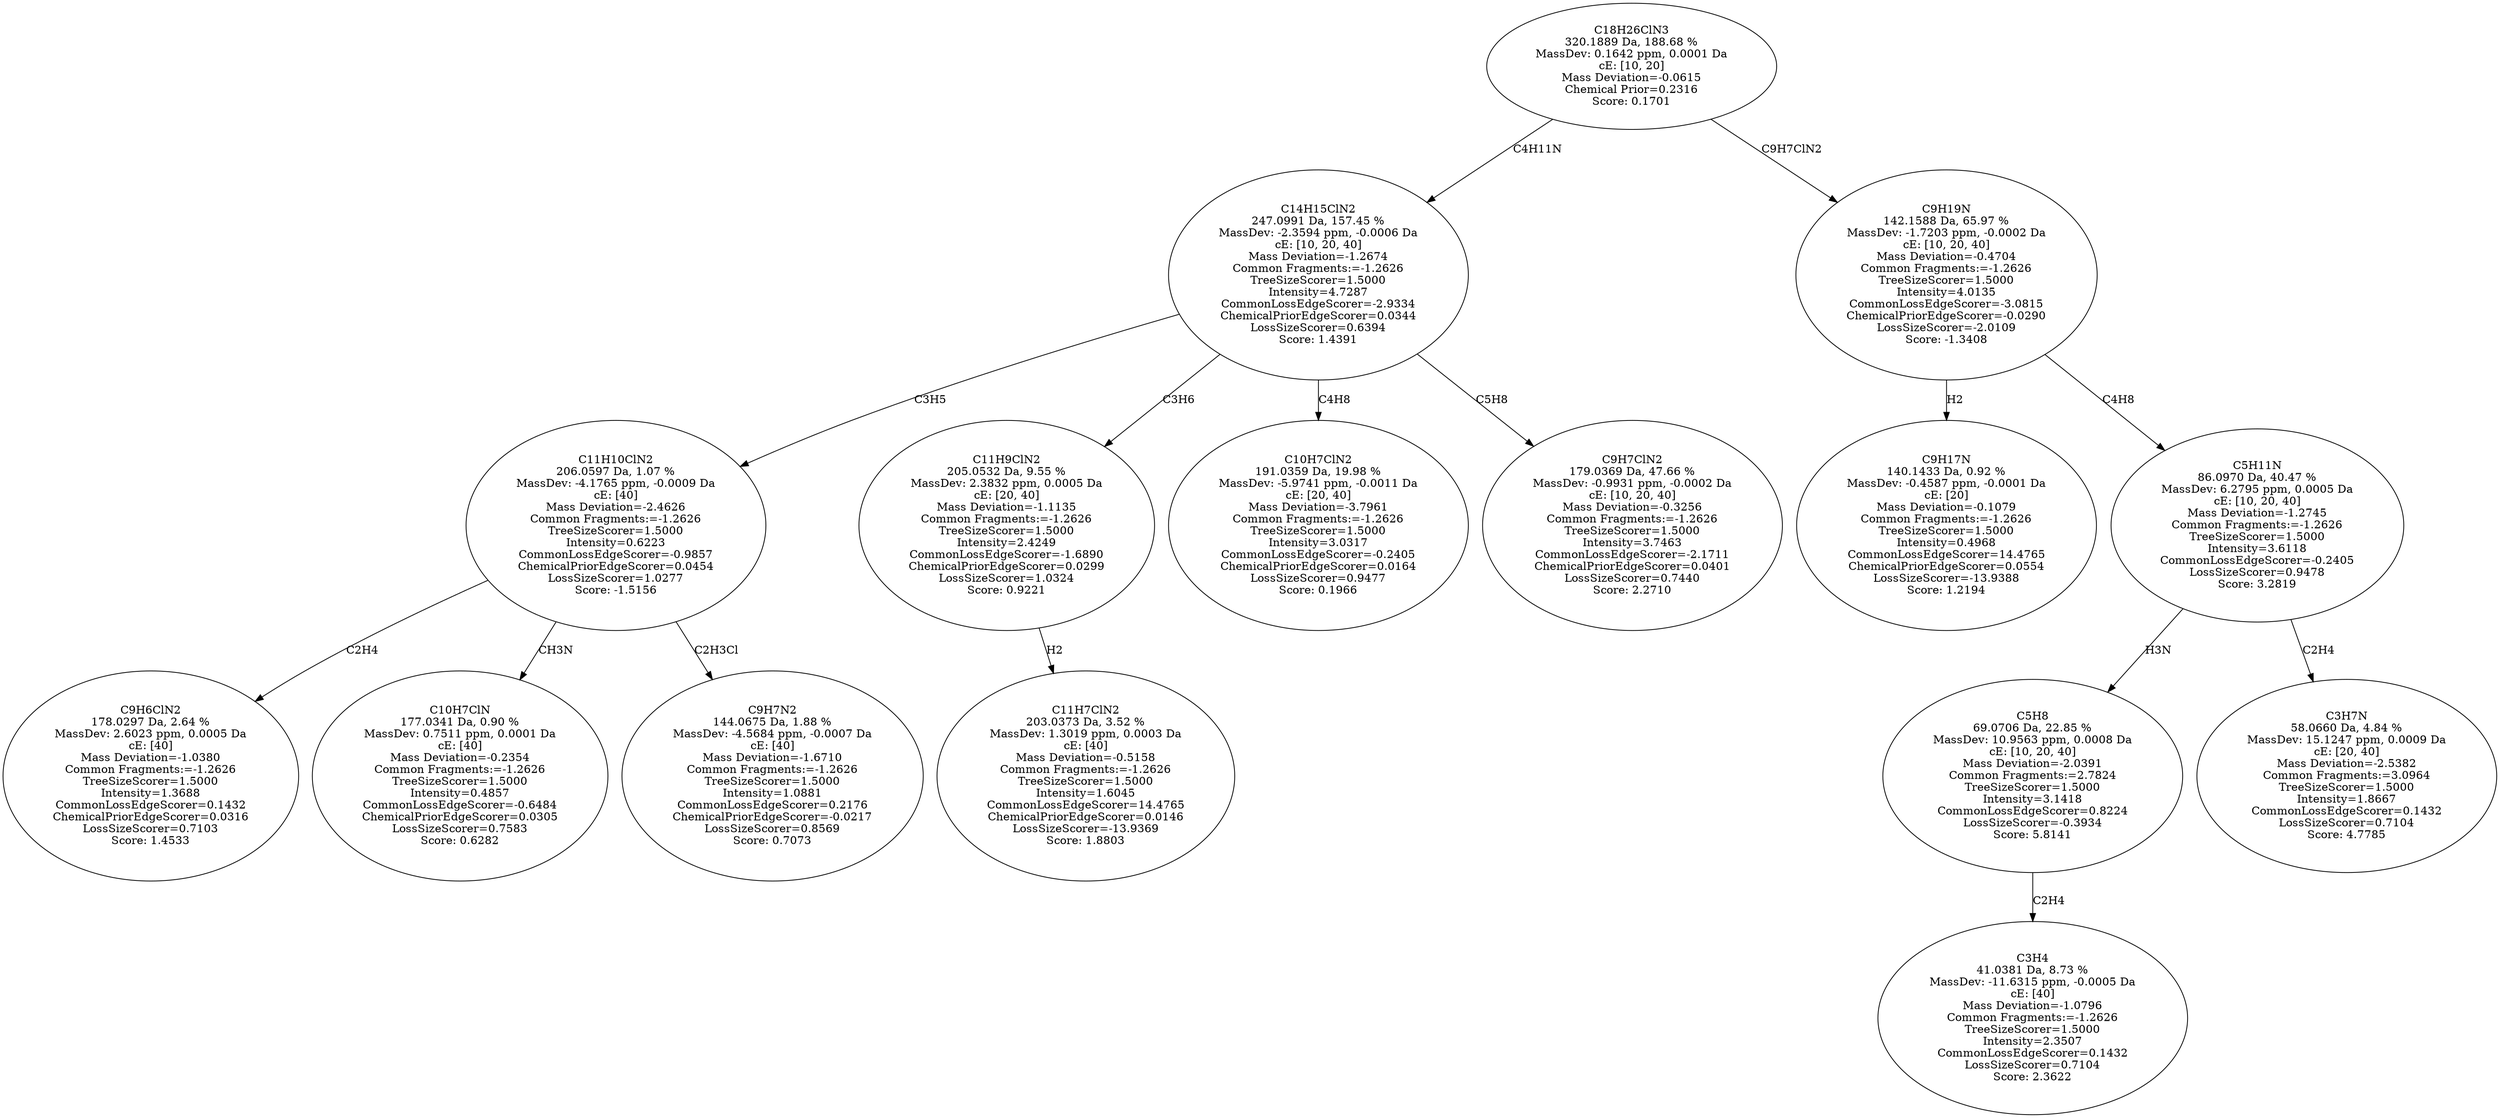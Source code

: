 strict digraph {
v1 [label="C9H6ClN2\n178.0297 Da, 2.64 %\nMassDev: 2.6023 ppm, 0.0005 Da\ncE: [40]\nMass Deviation=-1.0380\nCommon Fragments:=-1.2626\nTreeSizeScorer=1.5000\nIntensity=1.3688\nCommonLossEdgeScorer=0.1432\nChemicalPriorEdgeScorer=0.0316\nLossSizeScorer=0.7103\nScore: 1.4533"];
v2 [label="C10H7ClN\n177.0341 Da, 0.90 %\nMassDev: 0.7511 ppm, 0.0001 Da\ncE: [40]\nMass Deviation=-0.2354\nCommon Fragments:=-1.2626\nTreeSizeScorer=1.5000\nIntensity=0.4857\nCommonLossEdgeScorer=-0.6484\nChemicalPriorEdgeScorer=0.0305\nLossSizeScorer=0.7583\nScore: 0.6282"];
v3 [label="C9H7N2\n144.0675 Da, 1.88 %\nMassDev: -4.5684 ppm, -0.0007 Da\ncE: [40]\nMass Deviation=-1.6710\nCommon Fragments:=-1.2626\nTreeSizeScorer=1.5000\nIntensity=1.0881\nCommonLossEdgeScorer=0.2176\nChemicalPriorEdgeScorer=-0.0217\nLossSizeScorer=0.8569\nScore: 0.7073"];
v4 [label="C11H10ClN2\n206.0597 Da, 1.07 %\nMassDev: -4.1765 ppm, -0.0009 Da\ncE: [40]\nMass Deviation=-2.4626\nCommon Fragments:=-1.2626\nTreeSizeScorer=1.5000\nIntensity=0.6223\nCommonLossEdgeScorer=-0.9857\nChemicalPriorEdgeScorer=0.0454\nLossSizeScorer=1.0277\nScore: -1.5156"];
v5 [label="C11H7ClN2\n203.0373 Da, 3.52 %\nMassDev: 1.3019 ppm, 0.0003 Da\ncE: [40]\nMass Deviation=-0.5158\nCommon Fragments:=-1.2626\nTreeSizeScorer=1.5000\nIntensity=1.6045\nCommonLossEdgeScorer=14.4765\nChemicalPriorEdgeScorer=0.0146\nLossSizeScorer=-13.9369\nScore: 1.8803"];
v6 [label="C11H9ClN2\n205.0532 Da, 9.55 %\nMassDev: 2.3832 ppm, 0.0005 Da\ncE: [20, 40]\nMass Deviation=-1.1135\nCommon Fragments:=-1.2626\nTreeSizeScorer=1.5000\nIntensity=2.4249\nCommonLossEdgeScorer=-1.6890\nChemicalPriorEdgeScorer=0.0299\nLossSizeScorer=1.0324\nScore: 0.9221"];
v7 [label="C10H7ClN2\n191.0359 Da, 19.98 %\nMassDev: -5.9741 ppm, -0.0011 Da\ncE: [20, 40]\nMass Deviation=-3.7961\nCommon Fragments:=-1.2626\nTreeSizeScorer=1.5000\nIntensity=3.0317\nCommonLossEdgeScorer=-0.2405\nChemicalPriorEdgeScorer=0.0164\nLossSizeScorer=0.9477\nScore: 0.1966"];
v8 [label="C9H7ClN2\n179.0369 Da, 47.66 %\nMassDev: -0.9931 ppm, -0.0002 Da\ncE: [10, 20, 40]\nMass Deviation=-0.3256\nCommon Fragments:=-1.2626\nTreeSizeScorer=1.5000\nIntensity=3.7463\nCommonLossEdgeScorer=-2.1711\nChemicalPriorEdgeScorer=0.0401\nLossSizeScorer=0.7440\nScore: 2.2710"];
v9 [label="C14H15ClN2\n247.0991 Da, 157.45 %\nMassDev: -2.3594 ppm, -0.0006 Da\ncE: [10, 20, 40]\nMass Deviation=-1.2674\nCommon Fragments:=-1.2626\nTreeSizeScorer=1.5000\nIntensity=4.7287\nCommonLossEdgeScorer=-2.9334\nChemicalPriorEdgeScorer=0.0344\nLossSizeScorer=0.6394\nScore: 1.4391"];
v10 [label="C9H17N\n140.1433 Da, 0.92 %\nMassDev: -0.4587 ppm, -0.0001 Da\ncE: [20]\nMass Deviation=-0.1079\nCommon Fragments:=-1.2626\nTreeSizeScorer=1.5000\nIntensity=0.4968\nCommonLossEdgeScorer=14.4765\nChemicalPriorEdgeScorer=0.0554\nLossSizeScorer=-13.9388\nScore: 1.2194"];
v11 [label="C3H4\n41.0381 Da, 8.73 %\nMassDev: -11.6315 ppm, -0.0005 Da\ncE: [40]\nMass Deviation=-1.0796\nCommon Fragments:=-1.2626\nTreeSizeScorer=1.5000\nIntensity=2.3507\nCommonLossEdgeScorer=0.1432\nLossSizeScorer=0.7104\nScore: 2.3622"];
v12 [label="C5H8\n69.0706 Da, 22.85 %\nMassDev: 10.9563 ppm, 0.0008 Da\ncE: [10, 20, 40]\nMass Deviation=-2.0391\nCommon Fragments:=2.7824\nTreeSizeScorer=1.5000\nIntensity=3.1418\nCommonLossEdgeScorer=0.8224\nLossSizeScorer=-0.3934\nScore: 5.8141"];
v13 [label="C3H7N\n58.0660 Da, 4.84 %\nMassDev: 15.1247 ppm, 0.0009 Da\ncE: [20, 40]\nMass Deviation=-2.5382\nCommon Fragments:=3.0964\nTreeSizeScorer=1.5000\nIntensity=1.8667\nCommonLossEdgeScorer=0.1432\nLossSizeScorer=0.7104\nScore: 4.7785"];
v14 [label="C5H11N\n86.0970 Da, 40.47 %\nMassDev: 6.2795 ppm, 0.0005 Da\ncE: [10, 20, 40]\nMass Deviation=-1.2745\nCommon Fragments:=-1.2626\nTreeSizeScorer=1.5000\nIntensity=3.6118\nCommonLossEdgeScorer=-0.2405\nLossSizeScorer=0.9478\nScore: 3.2819"];
v15 [label="C9H19N\n142.1588 Da, 65.97 %\nMassDev: -1.7203 ppm, -0.0002 Da\ncE: [10, 20, 40]\nMass Deviation=-0.4704\nCommon Fragments:=-1.2626\nTreeSizeScorer=1.5000\nIntensity=4.0135\nCommonLossEdgeScorer=-3.0815\nChemicalPriorEdgeScorer=-0.0290\nLossSizeScorer=-2.0109\nScore: -1.3408"];
v16 [label="C18H26ClN3\n320.1889 Da, 188.68 %\nMassDev: 0.1642 ppm, 0.0001 Da\ncE: [10, 20]\nMass Deviation=-0.0615\nChemical Prior=0.2316\nScore: 0.1701"];
v4 -> v1 [label="C2H4"];
v4 -> v2 [label="CH3N"];
v4 -> v3 [label="C2H3Cl"];
v9 -> v4 [label="C3H5"];
v6 -> v5 [label="H2"];
v9 -> v6 [label="C3H6"];
v9 -> v7 [label="C4H8"];
v9 -> v8 [label="C5H8"];
v16 -> v9 [label="C4H11N"];
v15 -> v10 [label="H2"];
v12 -> v11 [label="C2H4"];
v14 -> v12 [label="H3N"];
v14 -> v13 [label="C2H4"];
v15 -> v14 [label="C4H8"];
v16 -> v15 [label="C9H7ClN2"];
}